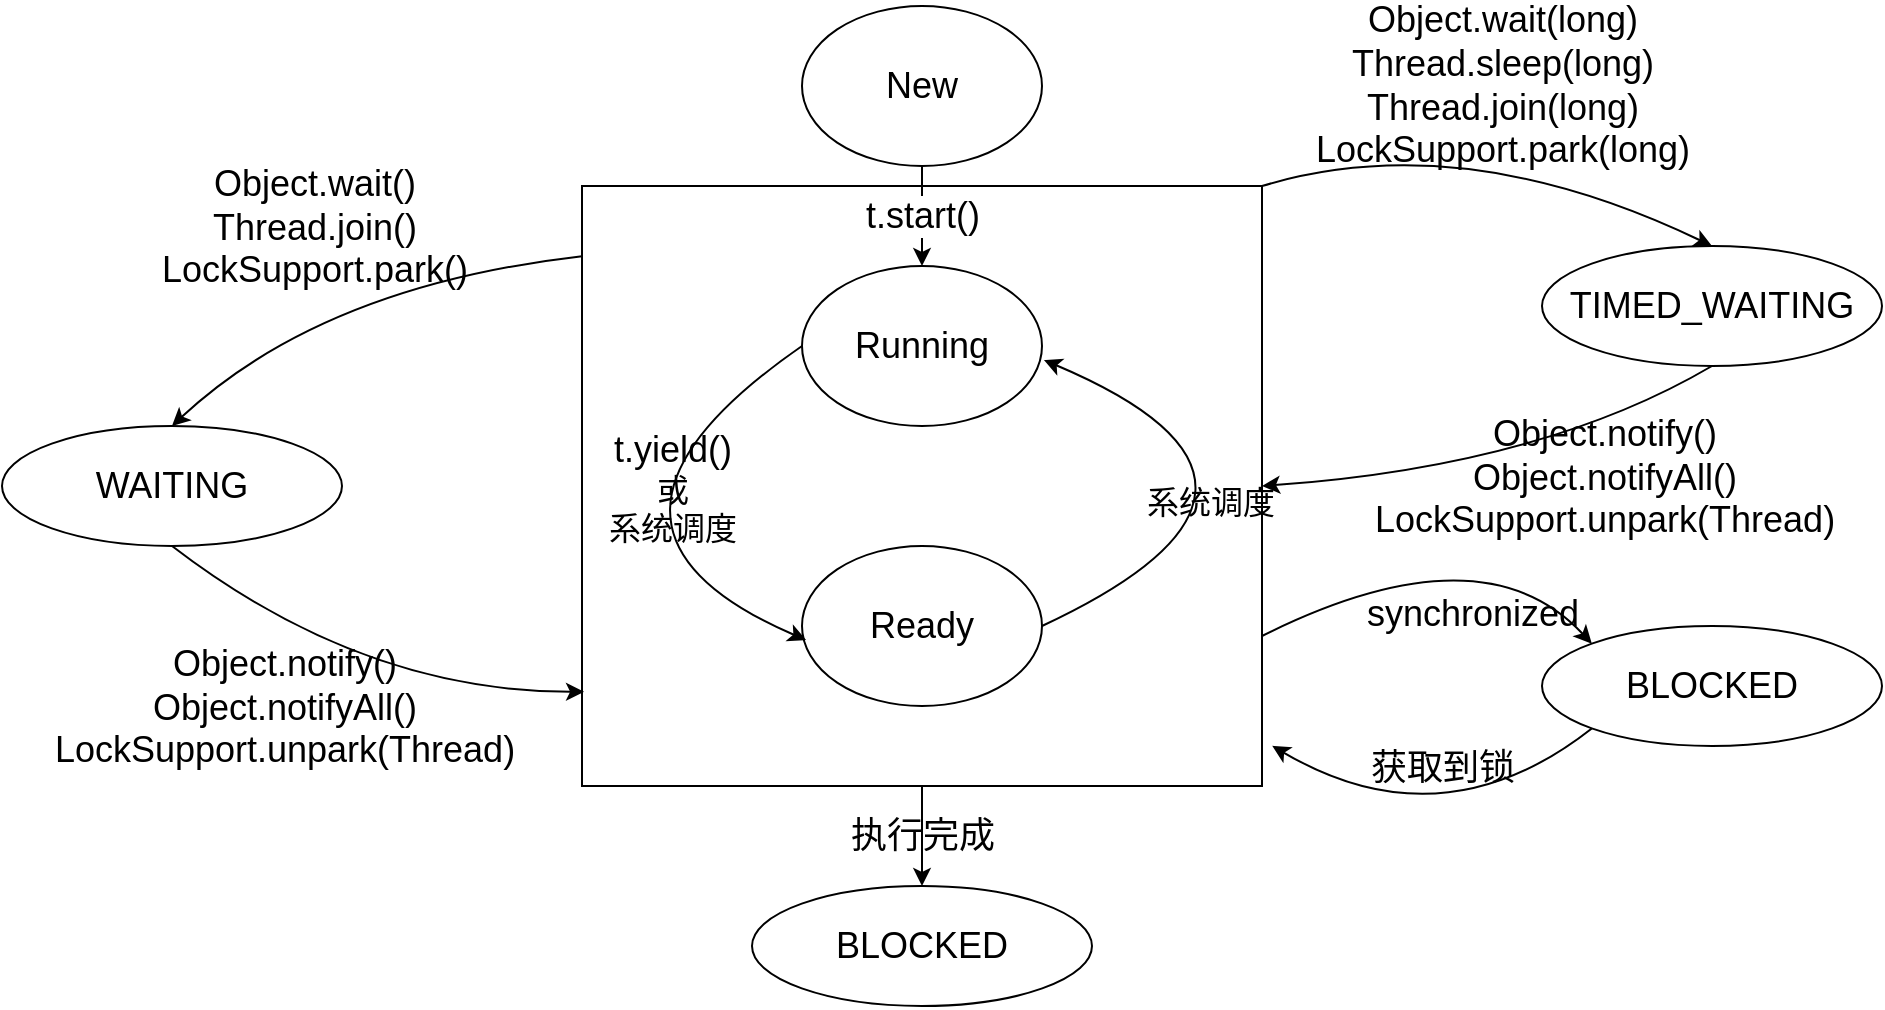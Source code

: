 <mxfile version="14.9.6" type="github">
  <diagram id="wkuXLtREneCwOUzyzkUJ" name="Page-1">
    <mxGraphModel dx="1359" dy="780" grid="1" gridSize="10" guides="1" tooltips="1" connect="1" arrows="1" fold="1" page="1" pageScale="1" pageWidth="1920" pageHeight="1200" math="0" shadow="0">
      <root>
        <mxCell id="0" />
        <mxCell id="1" parent="0" />
        <mxCell id="tVFLnHzWBaxxeH9vSnJw-9" value="" style="rounded=0;whiteSpace=wrap;html=1;" vertex="1" parent="1">
          <mxGeometry x="420" y="180" width="340" height="300" as="geometry" />
        </mxCell>
        <mxCell id="tVFLnHzWBaxxeH9vSnJw-1" value="&lt;font style=&quot;font-size: 18px&quot;&gt;New&lt;/font&gt;" style="ellipse;whiteSpace=wrap;html=1;" vertex="1" parent="1">
          <mxGeometry x="530" y="90" width="120" height="80" as="geometry" />
        </mxCell>
        <mxCell id="tVFLnHzWBaxxeH9vSnJw-2" value="&lt;font style=&quot;font-size: 18px&quot;&gt;Running&lt;/font&gt;" style="ellipse;whiteSpace=wrap;html=1;" vertex="1" parent="1">
          <mxGeometry x="530" y="220" width="120" height="80" as="geometry" />
        </mxCell>
        <mxCell id="tVFLnHzWBaxxeH9vSnJw-3" value="&lt;font style=&quot;font-size: 18px&quot;&gt;Ready&lt;/font&gt;" style="ellipse;whiteSpace=wrap;html=1;" vertex="1" parent="1">
          <mxGeometry x="530" y="360" width="120" height="80" as="geometry" />
        </mxCell>
        <mxCell id="tVFLnHzWBaxxeH9vSnJw-4" value="" style="curved=1;endArrow=classic;html=1;exitX=0;exitY=0.5;exitDx=0;exitDy=0;entryX=0.017;entryY=0.588;entryDx=0;entryDy=0;entryPerimeter=0;" edge="1" parent="1" source="tVFLnHzWBaxxeH9vSnJw-2" target="tVFLnHzWBaxxeH9vSnJw-3">
          <mxGeometry width="50" height="50" relative="1" as="geometry">
            <mxPoint x="660" y="420" as="sourcePoint" />
            <mxPoint x="780" y="500" as="targetPoint" />
            <Array as="points">
              <mxPoint x="400" y="350" />
            </Array>
          </mxGeometry>
        </mxCell>
        <mxCell id="tVFLnHzWBaxxeH9vSnJw-5" value="&lt;div&gt;&lt;font style=&quot;font-size: 18px&quot;&gt;t.yield()&lt;/font&gt;&lt;/div&gt;&lt;div&gt;&lt;font size=&quot;3&quot;&gt;或&lt;/font&gt;&lt;/div&gt;&lt;div&gt;&lt;font size=&quot;3&quot;&gt;系统调度&lt;/font&gt;&lt;br&gt;&lt;/div&gt;" style="edgeLabel;html=1;align=center;verticalAlign=middle;resizable=0;points=[];labelBackgroundColor=none;" vertex="1" connectable="0" parent="tVFLnHzWBaxxeH9vSnJw-4">
          <mxGeometry x="-0.373" y="21" relative="1" as="geometry">
            <mxPoint as="offset" />
          </mxGeometry>
        </mxCell>
        <mxCell id="tVFLnHzWBaxxeH9vSnJw-6" value="" style="curved=1;endArrow=classic;html=1;exitX=1;exitY=0.5;exitDx=0;exitDy=0;entryX=1.008;entryY=0.588;entryDx=0;entryDy=0;entryPerimeter=0;" edge="1" parent="1" source="tVFLnHzWBaxxeH9vSnJw-3" target="tVFLnHzWBaxxeH9vSnJw-2">
          <mxGeometry width="50" height="50" relative="1" as="geometry">
            <mxPoint x="540" y="270" as="sourcePoint" />
            <mxPoint x="542.04" y="417.04" as="targetPoint" />
            <Array as="points">
              <mxPoint x="800" y="330" />
            </Array>
          </mxGeometry>
        </mxCell>
        <mxCell id="tVFLnHzWBaxxeH9vSnJw-7" value="&lt;font size=&quot;3&quot;&gt;系统调度&lt;/font&gt;" style="edgeLabel;html=1;align=center;verticalAlign=middle;resizable=0;points=[];labelBackgroundColor=none;" vertex="1" connectable="0" parent="tVFLnHzWBaxxeH9vSnJw-6">
          <mxGeometry x="-0.373" y="21" relative="1" as="geometry">
            <mxPoint as="offset" />
          </mxGeometry>
        </mxCell>
        <mxCell id="tVFLnHzWBaxxeH9vSnJw-8" value="&lt;font style=&quot;font-size: 18px&quot;&gt;t.start()&lt;/font&gt;" style="endArrow=classic;html=1;exitX=0.5;exitY=1;exitDx=0;exitDy=0;entryX=0.5;entryY=0;entryDx=0;entryDy=0;" edge="1" parent="1" source="tVFLnHzWBaxxeH9vSnJw-1" target="tVFLnHzWBaxxeH9vSnJw-2">
          <mxGeometry width="50" height="50" relative="1" as="geometry">
            <mxPoint x="660" y="420" as="sourcePoint" />
            <mxPoint x="710" y="370" as="targetPoint" />
          </mxGeometry>
        </mxCell>
        <mxCell id="tVFLnHzWBaxxeH9vSnJw-10" value="&lt;font style=&quot;font-size: 18px&quot;&gt;TIMED_WAITING&lt;/font&gt;" style="ellipse;whiteSpace=wrap;html=1;" vertex="1" parent="1">
          <mxGeometry x="900" y="210" width="170" height="60" as="geometry" />
        </mxCell>
        <mxCell id="tVFLnHzWBaxxeH9vSnJw-11" value="" style="curved=1;endArrow=classic;html=1;exitX=1;exitY=0;exitDx=0;exitDy=0;entryX=0.5;entryY=0;entryDx=0;entryDy=0;" edge="1" parent="1" source="tVFLnHzWBaxxeH9vSnJw-9" target="tVFLnHzWBaxxeH9vSnJw-10">
          <mxGeometry width="50" height="50" relative="1" as="geometry">
            <mxPoint x="660" y="410" as="sourcePoint" />
            <mxPoint x="660.96" y="277.04" as="targetPoint" />
            <Array as="points">
              <mxPoint x="860" y="150" />
            </Array>
          </mxGeometry>
        </mxCell>
        <mxCell id="tVFLnHzWBaxxeH9vSnJw-12" value="&lt;div&gt;&lt;font style=&quot;font-size: 18px&quot;&gt;Object.wait(long)&lt;/font&gt;&lt;/div&gt;&lt;div&gt;&lt;font style=&quot;font-size: 18px&quot;&gt;Thread.sleep(long)&lt;/font&gt;&lt;/div&gt;&lt;div&gt;&lt;font style=&quot;font-size: 18px&quot;&gt;Thread.join(long)&lt;/font&gt;&lt;/div&gt;&lt;div&gt;&lt;font style=&quot;font-size: 18px&quot;&gt;LockSupport.park(long)&lt;br&gt;&lt;/font&gt;&lt;/div&gt;" style="edgeLabel;html=1;align=center;verticalAlign=middle;resizable=0;points=[];labelBackgroundColor=none;" vertex="1" connectable="0" parent="tVFLnHzWBaxxeH9vSnJw-11">
          <mxGeometry x="-0.373" y="21" relative="1" as="geometry">
            <mxPoint x="53" y="-8" as="offset" />
          </mxGeometry>
        </mxCell>
        <mxCell id="tVFLnHzWBaxxeH9vSnJw-13" value="" style="curved=1;endArrow=classic;html=1;exitX=0.5;exitY=1;exitDx=0;exitDy=0;entryX=1;entryY=0.5;entryDx=0;entryDy=0;" edge="1" parent="1" source="tVFLnHzWBaxxeH9vSnJw-10" target="tVFLnHzWBaxxeH9vSnJw-9">
          <mxGeometry width="50" height="50" relative="1" as="geometry">
            <mxPoint x="770" y="190" as="sourcePoint" />
            <mxPoint x="970" y="190" as="targetPoint" />
            <Array as="points">
              <mxPoint x="900" y="320" />
            </Array>
          </mxGeometry>
        </mxCell>
        <mxCell id="tVFLnHzWBaxxeH9vSnJw-14" value="&lt;div&gt;&lt;font style=&quot;font-size: 18px&quot;&gt;Object.notify()&lt;/font&gt;&lt;/div&gt;&lt;div&gt;&lt;font style=&quot;font-size: 18px&quot;&gt;Object.notifyAll()&lt;/font&gt;&lt;/div&gt;&lt;div&gt;&lt;font style=&quot;font-size: 18px&quot;&gt;LockSupport.unpark(Thread)&lt;br&gt;&lt;/font&gt;&lt;/div&gt;" style="edgeLabel;html=1;align=center;verticalAlign=middle;resizable=0;points=[];labelBackgroundColor=none;" vertex="1" connectable="0" parent="tVFLnHzWBaxxeH9vSnJw-13">
          <mxGeometry x="-0.373" y="21" relative="1" as="geometry">
            <mxPoint as="offset" />
          </mxGeometry>
        </mxCell>
        <mxCell id="tVFLnHzWBaxxeH9vSnJw-15" value="&lt;font style=&quot;font-size: 18px&quot;&gt;BLOCKED&lt;/font&gt;" style="ellipse;whiteSpace=wrap;html=1;" vertex="1" parent="1">
          <mxGeometry x="900" y="400" width="170" height="60" as="geometry" />
        </mxCell>
        <mxCell id="tVFLnHzWBaxxeH9vSnJw-16" value="" style="curved=1;endArrow=classic;html=1;exitX=1;exitY=0.75;exitDx=0;exitDy=0;entryX=0;entryY=0;entryDx=0;entryDy=0;" edge="1" parent="1" source="tVFLnHzWBaxxeH9vSnJw-9" target="tVFLnHzWBaxxeH9vSnJw-15">
          <mxGeometry width="50" height="50" relative="1" as="geometry">
            <mxPoint x="770" y="190" as="sourcePoint" />
            <mxPoint x="995" y="190" as="targetPoint" />
            <Array as="points">
              <mxPoint x="870" y="350" />
            </Array>
          </mxGeometry>
        </mxCell>
        <mxCell id="tVFLnHzWBaxxeH9vSnJw-17" value="&lt;font style=&quot;font-size: 18px&quot;&gt;synchronized&lt;/font&gt;" style="edgeLabel;html=1;align=center;verticalAlign=middle;resizable=0;points=[];labelBackgroundColor=none;" vertex="1" connectable="0" parent="tVFLnHzWBaxxeH9vSnJw-16">
          <mxGeometry x="-0.373" y="21" relative="1" as="geometry">
            <mxPoint x="57" y="36" as="offset" />
          </mxGeometry>
        </mxCell>
        <mxCell id="tVFLnHzWBaxxeH9vSnJw-18" value="" style="curved=1;endArrow=classic;html=1;exitX=0;exitY=1;exitDx=0;exitDy=0;entryX=1.015;entryY=0.933;entryDx=0;entryDy=0;entryPerimeter=0;" edge="1" parent="1" source="tVFLnHzWBaxxeH9vSnJw-15" target="tVFLnHzWBaxxeH9vSnJw-9">
          <mxGeometry width="50" height="50" relative="1" as="geometry">
            <mxPoint x="770" y="415" as="sourcePoint" />
            <mxPoint x="934.896" y="418.787" as="targetPoint" />
            <Array as="points">
              <mxPoint x="850" y="510" />
            </Array>
          </mxGeometry>
        </mxCell>
        <mxCell id="tVFLnHzWBaxxeH9vSnJw-19" value="&lt;font style=&quot;font-size: 18px&quot;&gt;获取到锁&lt;/font&gt;" style="edgeLabel;html=1;align=center;verticalAlign=middle;resizable=0;points=[];labelBackgroundColor=none;" vertex="1" connectable="0" parent="tVFLnHzWBaxxeH9vSnJw-18">
          <mxGeometry x="-0.373" y="21" relative="1" as="geometry">
            <mxPoint x="-40" y="-35" as="offset" />
          </mxGeometry>
        </mxCell>
        <mxCell id="tVFLnHzWBaxxeH9vSnJw-20" value="&lt;font style=&quot;font-size: 18px&quot;&gt;BLOCKED&lt;/font&gt;" style="ellipse;whiteSpace=wrap;html=1;" vertex="1" parent="1">
          <mxGeometry x="505" y="530" width="170" height="60" as="geometry" />
        </mxCell>
        <mxCell id="tVFLnHzWBaxxeH9vSnJw-21" value="&lt;font style=&quot;font-size: 18px&quot;&gt;执行完成&lt;/font&gt;" style="endArrow=classic;html=1;exitX=0.5;exitY=1;exitDx=0;exitDy=0;entryX=0.5;entryY=0;entryDx=0;entryDy=0;labelBackgroundColor=none;" edge="1" parent="1" source="tVFLnHzWBaxxeH9vSnJw-9" target="tVFLnHzWBaxxeH9vSnJw-20">
          <mxGeometry width="50" height="50" relative="1" as="geometry">
            <mxPoint x="660" y="420" as="sourcePoint" />
            <mxPoint x="710" y="370" as="targetPoint" />
          </mxGeometry>
        </mxCell>
        <mxCell id="tVFLnHzWBaxxeH9vSnJw-22" value="&lt;font style=&quot;font-size: 18px&quot;&gt;WAITING&lt;/font&gt;" style="ellipse;whiteSpace=wrap;html=1;" vertex="1" parent="1">
          <mxGeometry x="130" y="300" width="170" height="60" as="geometry" />
        </mxCell>
        <mxCell id="tVFLnHzWBaxxeH9vSnJw-23" value="" style="curved=1;endArrow=classic;html=1;exitX=0;exitY=0.117;exitDx=0;exitDy=0;entryX=0.5;entryY=0;entryDx=0;entryDy=0;exitPerimeter=0;" edge="1" parent="1" source="tVFLnHzWBaxxeH9vSnJw-9" target="tVFLnHzWBaxxeH9vSnJw-22">
          <mxGeometry width="50" height="50" relative="1" as="geometry">
            <mxPoint x="540" y="270" as="sourcePoint" />
            <mxPoint x="542.04" y="417.04" as="targetPoint" />
            <Array as="points">
              <mxPoint x="290" y="230" />
            </Array>
          </mxGeometry>
        </mxCell>
        <mxCell id="tVFLnHzWBaxxeH9vSnJw-24" value="&lt;div&gt;&lt;font style=&quot;font-size: 18px&quot;&gt;Object.wait()&lt;/font&gt;&lt;/div&gt;&lt;div&gt;&lt;font style=&quot;font-size: 18px&quot;&gt;Thread.join()&lt;/font&gt;&lt;/div&gt;&lt;div&gt;&lt;font style=&quot;font-size: 18px&quot;&gt;LockSupport.park()&lt;br&gt;&lt;/font&gt;&lt;/div&gt;" style="edgeLabel;html=1;align=center;verticalAlign=middle;resizable=0;points=[];labelBackgroundColor=none;" vertex="1" connectable="0" parent="tVFLnHzWBaxxeH9vSnJw-23">
          <mxGeometry x="-0.373" y="21" relative="1" as="geometry">
            <mxPoint x="-64" y="-44" as="offset" />
          </mxGeometry>
        </mxCell>
        <mxCell id="tVFLnHzWBaxxeH9vSnJw-26" value="" style="curved=1;endArrow=classic;html=1;exitX=0.5;exitY=1;exitDx=0;exitDy=0;entryX=0.003;entryY=0.843;entryDx=0;entryDy=0;entryPerimeter=0;" edge="1" parent="1" source="tVFLnHzWBaxxeH9vSnJw-22" target="tVFLnHzWBaxxeH9vSnJw-9">
          <mxGeometry width="50" height="50" relative="1" as="geometry">
            <mxPoint x="660" y="410" as="sourcePoint" />
            <mxPoint x="660.96" y="277.04" as="targetPoint" />
            <Array as="points">
              <mxPoint x="310" y="433" />
            </Array>
          </mxGeometry>
        </mxCell>
        <mxCell id="tVFLnHzWBaxxeH9vSnJw-27" value="&lt;div&gt;&lt;font style=&quot;font-size: 18px&quot;&gt;Object.notify()&lt;/font&gt;&lt;/div&gt;&lt;div&gt;&lt;font style=&quot;font-size: 18px&quot;&gt;Object.notifyAll()&lt;/font&gt;&lt;/div&gt;&lt;div&gt;&lt;font style=&quot;font-size: 18px&quot;&gt;LockSupport.unpark(Thread)&lt;br&gt;&lt;/font&gt;&lt;/div&gt;" style="edgeLabel;html=1;align=center;verticalAlign=middle;resizable=0;points=[];labelBackgroundColor=none;" vertex="1" connectable="0" parent="tVFLnHzWBaxxeH9vSnJw-26">
          <mxGeometry x="-0.373" y="21" relative="1" as="geometry">
            <mxPoint x="-15" y="53" as="offset" />
          </mxGeometry>
        </mxCell>
      </root>
    </mxGraphModel>
  </diagram>
</mxfile>
